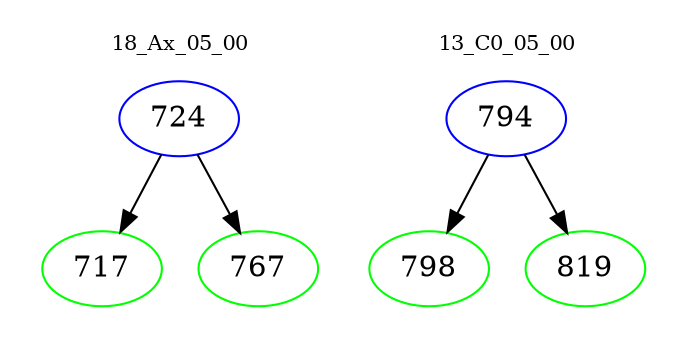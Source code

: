 digraph{
subgraph cluster_0 {
color = white
label = "18_Ax_05_00";
fontsize=10;
T0_724 [label="724", color="blue"]
T0_724 -> T0_717 [color="black"]
T0_717 [label="717", color="green"]
T0_724 -> T0_767 [color="black"]
T0_767 [label="767", color="green"]
}
subgraph cluster_1 {
color = white
label = "13_C0_05_00";
fontsize=10;
T1_794 [label="794", color="blue"]
T1_794 -> T1_798 [color="black"]
T1_798 [label="798", color="green"]
T1_794 -> T1_819 [color="black"]
T1_819 [label="819", color="green"]
}
}
